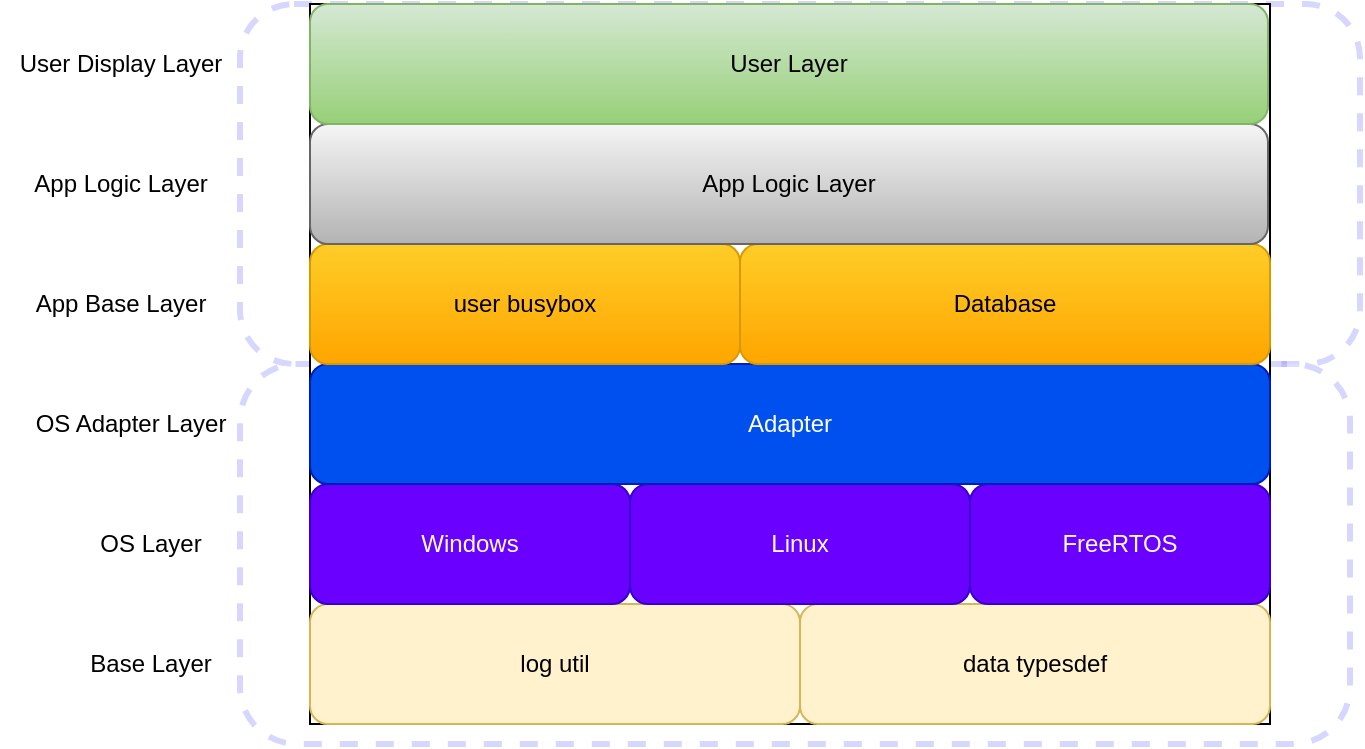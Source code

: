 <mxfile version="14.1.8" type="device"><diagram id="prtHgNgQTEPvFCAcTncT" name="Page-1"><mxGraphModel dx="768" dy="482" grid="1" gridSize="10" guides="1" tooltips="1" connect="1" arrows="1" fold="1" page="1" pageScale="1" pageWidth="827" pageHeight="1169" math="0" shadow="0"><root><mxCell id="0"/><mxCell id="1" parent="0"/><mxCell id="oXCx3Dy2HLtcAyEhfrtt-32" value="" style="rounded=1;whiteSpace=wrap;html=1;glass=0;strokeColor=#3333FF;fillColor=#FFFFFF;shadow=0;dashed=1;strokeWidth=3;opacity=20;sketch=0;" parent="1" vertex="1"><mxGeometry x="140" y="120" width="560" height="180" as="geometry"/></mxCell><mxCell id="oXCx3Dy2HLtcAyEhfrtt-26" value="" style="rounded=1;whiteSpace=wrap;html=1;glass=0;dashed=1;strokeWidth=3;shadow=0;sketch=0;fillColor=#FFFFFF;strokeColor=#3333FF;opacity=20;backgroundOutline=1;" parent="1" vertex="1"><mxGeometry x="140" y="300" width="555" height="190" as="geometry"/></mxCell><mxCell id="oXCx3Dy2HLtcAyEhfrtt-2" value="" style="rounded=0;whiteSpace=wrap;html=1;" parent="1" vertex="1"><mxGeometry x="175" y="120" width="480" height="360" as="geometry"/></mxCell><mxCell id="oXCx3Dy2HLtcAyEhfrtt-4" value="" style="endArrow=none;dashed=1;html=1;strokeWidth=2;" parent="1" edge="1"><mxGeometry width="50" height="50" relative="1" as="geometry"><mxPoint x="535" y="310" as="sourcePoint"/><mxPoint x="535" y="310" as="targetPoint"/></mxGeometry></mxCell><mxCell id="oXCx3Dy2HLtcAyEhfrtt-6" value="log util" style="rounded=1;whiteSpace=wrap;html=1;glass=0;fillColor=#fff2cc;strokeColor=#d6b656;" parent="1" vertex="1"><mxGeometry x="175" y="420" width="245" height="60" as="geometry"/></mxCell><mxCell id="oXCx3Dy2HLtcAyEhfrtt-7" value="data typesdef" style="rounded=1;whiteSpace=wrap;html=1;glass=0;fillColor=#fff2cc;strokeColor=#d6b656;" parent="1" vertex="1"><mxGeometry x="420" y="420" width="235" height="60" as="geometry"/></mxCell><mxCell id="oXCx3Dy2HLtcAyEhfrtt-13" value="Base Layer" style="text;html=1;align=center;verticalAlign=middle;resizable=0;points=[];autosize=1;" parent="1" vertex="1"><mxGeometry x="55" y="440" width="80" height="20" as="geometry"/></mxCell><mxCell id="oXCx3Dy2HLtcAyEhfrtt-20" value="Windows" style="rounded=1;whiteSpace=wrap;html=1;glass=0;fillColor=#6a00ff;strokeColor=#3700CC;fontColor=#ffffff;" parent="1" vertex="1"><mxGeometry x="175" y="360" width="160" height="60" as="geometry"/></mxCell><mxCell id="oXCx3Dy2HLtcAyEhfrtt-21" value="Linux" style="rounded=1;whiteSpace=wrap;html=1;glass=0;fillColor=#6a00ff;strokeColor=#3700CC;fontColor=#ffffff;" parent="1" vertex="1"><mxGeometry x="335" y="360" width="170" height="60" as="geometry"/></mxCell><mxCell id="oXCx3Dy2HLtcAyEhfrtt-22" value="FreeRTOS" style="rounded=1;whiteSpace=wrap;html=1;glass=0;fillColor=#6a00ff;strokeColor=#3700CC;fontColor=#ffffff;" parent="1" vertex="1"><mxGeometry x="505" y="360" width="150" height="60" as="geometry"/></mxCell><mxCell id="oXCx3Dy2HLtcAyEhfrtt-23" value="Adapter" style="rounded=1;whiteSpace=wrap;html=1;glass=0;fillColor=#0050ef;strokeColor=#001DBC;fontColor=#ffffff;" parent="1" vertex="1"><mxGeometry x="175" y="300" width="480" height="60" as="geometry"/></mxCell><mxCell id="oXCx3Dy2HLtcAyEhfrtt-24" value="OS Layer" style="text;html=1;align=center;verticalAlign=middle;resizable=0;points=[];autosize=1;" parent="1" vertex="1"><mxGeometry x="60" y="380" width="70" height="20" as="geometry"/></mxCell><mxCell id="oXCx3Dy2HLtcAyEhfrtt-25" value="OS Adapter Layer" style="text;html=1;align=center;verticalAlign=middle;resizable=0;points=[];autosize=1;" parent="1" vertex="1"><mxGeometry x="30" y="320" width="110" height="20" as="geometry"/></mxCell><mxCell id="oXCx3Dy2HLtcAyEhfrtt-27" value="user busybox" style="rounded=1;whiteSpace=wrap;html=1;glass=0;strokeColor=#d79b00;fillColor=#ffcd28;gradientColor=#ffa500;" parent="1" vertex="1"><mxGeometry x="175" y="240" width="215" height="60" as="geometry"/></mxCell><mxCell id="oXCx3Dy2HLtcAyEhfrtt-28" value="Database" style="rounded=1;whiteSpace=wrap;html=1;glass=0;strokeColor=#d79b00;fillColor=#ffcd28;gradientColor=#ffa500;" parent="1" vertex="1"><mxGeometry x="390" y="240" width="265" height="60" as="geometry"/></mxCell><mxCell id="oXCx3Dy2HLtcAyEhfrtt-30" value="App Logic Layer" style="rounded=1;whiteSpace=wrap;html=1;glass=0;strokeColor=#666666;fillColor=#f5f5f5;gradientColor=#b3b3b3;" parent="1" vertex="1"><mxGeometry x="175" y="180" width="479" height="60" as="geometry"/></mxCell><mxCell id="oXCx3Dy2HLtcAyEhfrtt-31" value="User Layer" style="rounded=1;whiteSpace=wrap;html=1;glass=0;strokeColor=#82b366;fillColor=#d5e8d4;gradientColor=#97d077;" parent="1" vertex="1"><mxGeometry x="175" y="120" width="479" height="60" as="geometry"/></mxCell><mxCell id="oXCx3Dy2HLtcAyEhfrtt-33" value="App Base Layer" style="text;html=1;align=center;verticalAlign=middle;resizable=0;points=[];autosize=1;" parent="1" vertex="1"><mxGeometry x="30" y="260" width="100" height="20" as="geometry"/></mxCell><mxCell id="oXCx3Dy2HLtcAyEhfrtt-34" value="App Logic Layer" style="text;html=1;align=center;verticalAlign=middle;resizable=0;points=[];autosize=1;" parent="1" vertex="1"><mxGeometry x="30" y="200" width="100" height="20" as="geometry"/></mxCell><mxCell id="oXCx3Dy2HLtcAyEhfrtt-35" value="User Display Layer" style="text;html=1;align=center;verticalAlign=middle;resizable=0;points=[];autosize=1;" parent="1" vertex="1"><mxGeometry x="20" y="140" width="120" height="20" as="geometry"/></mxCell></root></mxGraphModel></diagram></mxfile>
